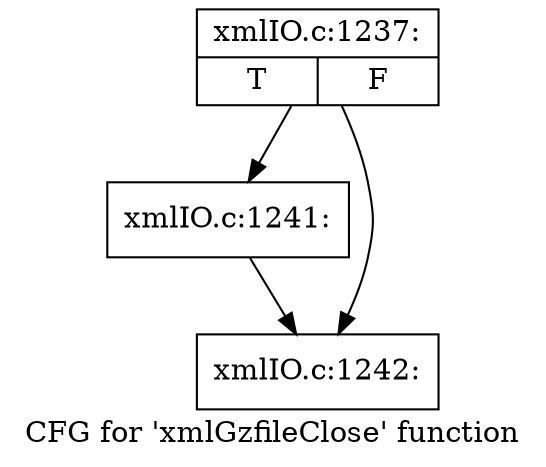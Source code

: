 digraph "CFG for 'xmlGzfileClose' function" {
	label="CFG for 'xmlGzfileClose' function";

	Node0x55ed348647c0 [shape=record,label="{xmlIO.c:1237:|{<s0>T|<s1>F}}"];
	Node0x55ed348647c0 -> Node0x55ed3486d090;
	Node0x55ed348647c0 -> Node0x55ed3486d0e0;
	Node0x55ed3486d090 [shape=record,label="{xmlIO.c:1241:}"];
	Node0x55ed3486d090 -> Node0x55ed3486d0e0;
	Node0x55ed3486d0e0 [shape=record,label="{xmlIO.c:1242:}"];
}
